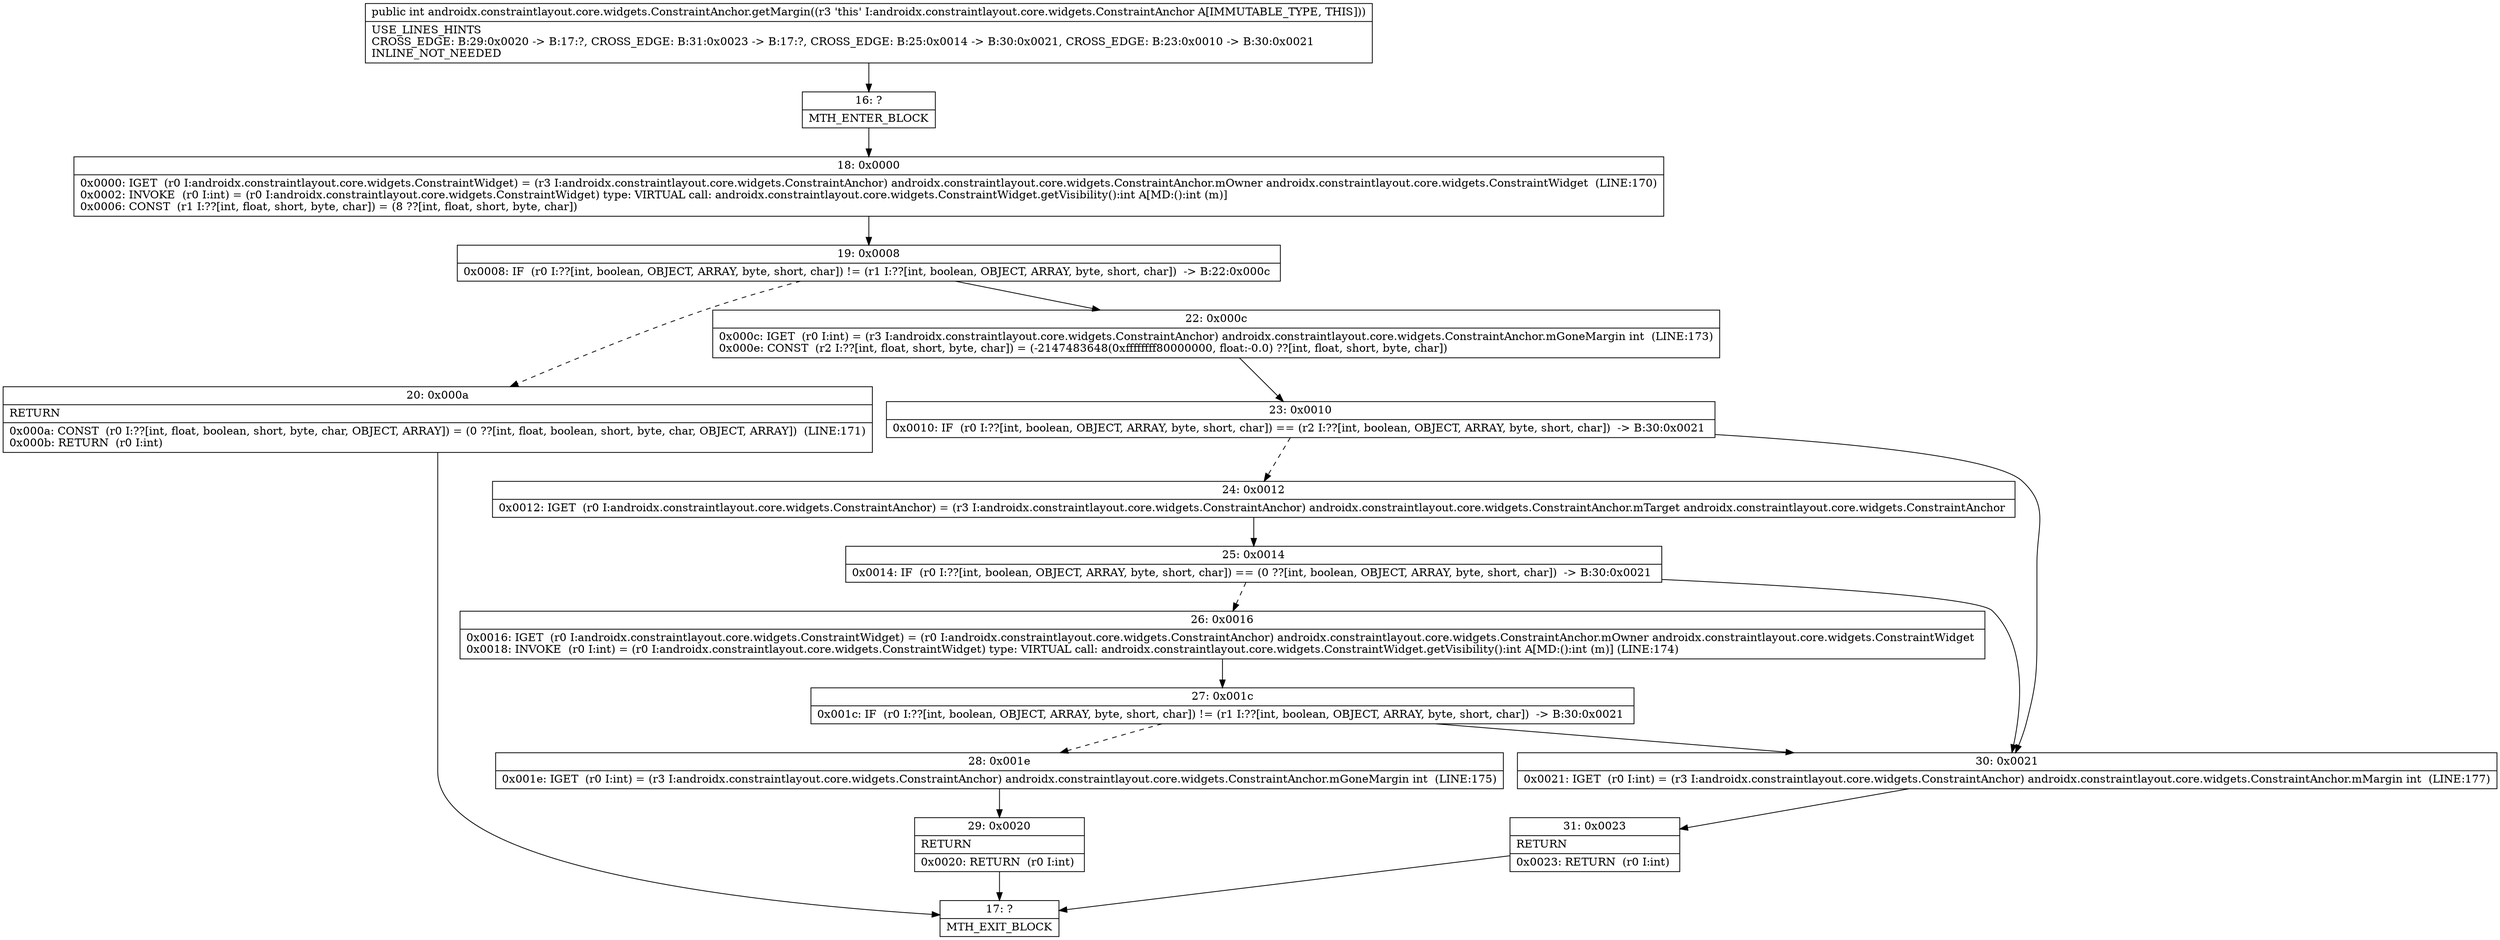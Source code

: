 digraph "CFG forandroidx.constraintlayout.core.widgets.ConstraintAnchor.getMargin()I" {
Node_16 [shape=record,label="{16\:\ ?|MTH_ENTER_BLOCK\l}"];
Node_18 [shape=record,label="{18\:\ 0x0000|0x0000: IGET  (r0 I:androidx.constraintlayout.core.widgets.ConstraintWidget) = (r3 I:androidx.constraintlayout.core.widgets.ConstraintAnchor) androidx.constraintlayout.core.widgets.ConstraintAnchor.mOwner androidx.constraintlayout.core.widgets.ConstraintWidget  (LINE:170)\l0x0002: INVOKE  (r0 I:int) = (r0 I:androidx.constraintlayout.core.widgets.ConstraintWidget) type: VIRTUAL call: androidx.constraintlayout.core.widgets.ConstraintWidget.getVisibility():int A[MD:():int (m)]\l0x0006: CONST  (r1 I:??[int, float, short, byte, char]) = (8 ??[int, float, short, byte, char]) \l}"];
Node_19 [shape=record,label="{19\:\ 0x0008|0x0008: IF  (r0 I:??[int, boolean, OBJECT, ARRAY, byte, short, char]) != (r1 I:??[int, boolean, OBJECT, ARRAY, byte, short, char])  \-\> B:22:0x000c \l}"];
Node_20 [shape=record,label="{20\:\ 0x000a|RETURN\l|0x000a: CONST  (r0 I:??[int, float, boolean, short, byte, char, OBJECT, ARRAY]) = (0 ??[int, float, boolean, short, byte, char, OBJECT, ARRAY])  (LINE:171)\l0x000b: RETURN  (r0 I:int) \l}"];
Node_17 [shape=record,label="{17\:\ ?|MTH_EXIT_BLOCK\l}"];
Node_22 [shape=record,label="{22\:\ 0x000c|0x000c: IGET  (r0 I:int) = (r3 I:androidx.constraintlayout.core.widgets.ConstraintAnchor) androidx.constraintlayout.core.widgets.ConstraintAnchor.mGoneMargin int  (LINE:173)\l0x000e: CONST  (r2 I:??[int, float, short, byte, char]) = (\-2147483648(0xffffffff80000000, float:\-0.0) ??[int, float, short, byte, char]) \l}"];
Node_23 [shape=record,label="{23\:\ 0x0010|0x0010: IF  (r0 I:??[int, boolean, OBJECT, ARRAY, byte, short, char]) == (r2 I:??[int, boolean, OBJECT, ARRAY, byte, short, char])  \-\> B:30:0x0021 \l}"];
Node_24 [shape=record,label="{24\:\ 0x0012|0x0012: IGET  (r0 I:androidx.constraintlayout.core.widgets.ConstraintAnchor) = (r3 I:androidx.constraintlayout.core.widgets.ConstraintAnchor) androidx.constraintlayout.core.widgets.ConstraintAnchor.mTarget androidx.constraintlayout.core.widgets.ConstraintAnchor \l}"];
Node_25 [shape=record,label="{25\:\ 0x0014|0x0014: IF  (r0 I:??[int, boolean, OBJECT, ARRAY, byte, short, char]) == (0 ??[int, boolean, OBJECT, ARRAY, byte, short, char])  \-\> B:30:0x0021 \l}"];
Node_26 [shape=record,label="{26\:\ 0x0016|0x0016: IGET  (r0 I:androidx.constraintlayout.core.widgets.ConstraintWidget) = (r0 I:androidx.constraintlayout.core.widgets.ConstraintAnchor) androidx.constraintlayout.core.widgets.ConstraintAnchor.mOwner androidx.constraintlayout.core.widgets.ConstraintWidget \l0x0018: INVOKE  (r0 I:int) = (r0 I:androidx.constraintlayout.core.widgets.ConstraintWidget) type: VIRTUAL call: androidx.constraintlayout.core.widgets.ConstraintWidget.getVisibility():int A[MD:():int (m)] (LINE:174)\l}"];
Node_27 [shape=record,label="{27\:\ 0x001c|0x001c: IF  (r0 I:??[int, boolean, OBJECT, ARRAY, byte, short, char]) != (r1 I:??[int, boolean, OBJECT, ARRAY, byte, short, char])  \-\> B:30:0x0021 \l}"];
Node_28 [shape=record,label="{28\:\ 0x001e|0x001e: IGET  (r0 I:int) = (r3 I:androidx.constraintlayout.core.widgets.ConstraintAnchor) androidx.constraintlayout.core.widgets.ConstraintAnchor.mGoneMargin int  (LINE:175)\l}"];
Node_29 [shape=record,label="{29\:\ 0x0020|RETURN\l|0x0020: RETURN  (r0 I:int) \l}"];
Node_30 [shape=record,label="{30\:\ 0x0021|0x0021: IGET  (r0 I:int) = (r3 I:androidx.constraintlayout.core.widgets.ConstraintAnchor) androidx.constraintlayout.core.widgets.ConstraintAnchor.mMargin int  (LINE:177)\l}"];
Node_31 [shape=record,label="{31\:\ 0x0023|RETURN\l|0x0023: RETURN  (r0 I:int) \l}"];
MethodNode[shape=record,label="{public int androidx.constraintlayout.core.widgets.ConstraintAnchor.getMargin((r3 'this' I:androidx.constraintlayout.core.widgets.ConstraintAnchor A[IMMUTABLE_TYPE, THIS]))  | USE_LINES_HINTS\lCROSS_EDGE: B:29:0x0020 \-\> B:17:?, CROSS_EDGE: B:31:0x0023 \-\> B:17:?, CROSS_EDGE: B:25:0x0014 \-\> B:30:0x0021, CROSS_EDGE: B:23:0x0010 \-\> B:30:0x0021\lINLINE_NOT_NEEDED\l}"];
MethodNode -> Node_16;Node_16 -> Node_18;
Node_18 -> Node_19;
Node_19 -> Node_20[style=dashed];
Node_19 -> Node_22;
Node_20 -> Node_17;
Node_22 -> Node_23;
Node_23 -> Node_24[style=dashed];
Node_23 -> Node_30;
Node_24 -> Node_25;
Node_25 -> Node_26[style=dashed];
Node_25 -> Node_30;
Node_26 -> Node_27;
Node_27 -> Node_28[style=dashed];
Node_27 -> Node_30;
Node_28 -> Node_29;
Node_29 -> Node_17;
Node_30 -> Node_31;
Node_31 -> Node_17;
}

